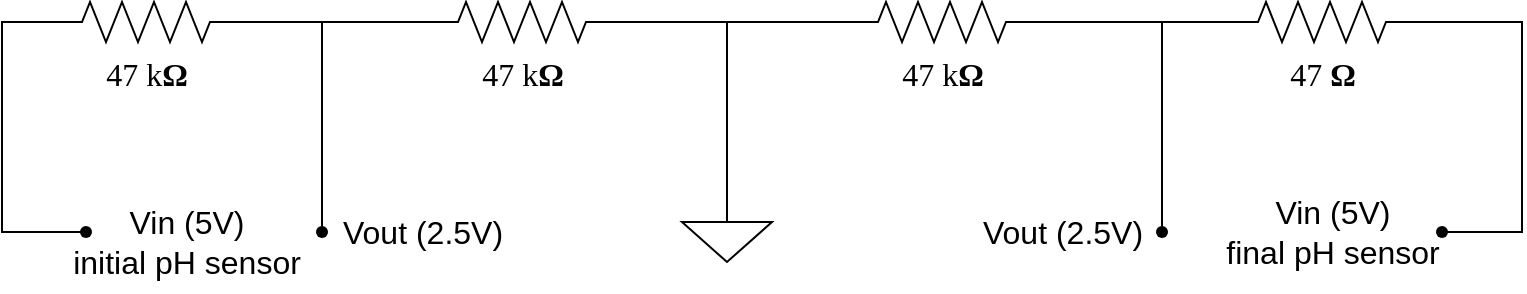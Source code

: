 <mxfile version="21.2.8" type="device">
  <diagram name="Page-1" id="7e0a89b8-554c-2b80-1dc8-d5c74ca68de4">
    <mxGraphModel dx="1235" dy="731" grid="1" gridSize="10" guides="1" tooltips="1" connect="1" arrows="1" fold="1" page="1" pageScale="1" pageWidth="1100" pageHeight="850" background="none" math="0" shadow="0">
      <root>
        <mxCell id="0" />
        <mxCell id="1" parent="0" />
        <mxCell id="wKgUK0UTeyyjZvhtWHKd-3" style="edgeStyle=orthogonalEdgeStyle;rounded=0;orthogonalLoop=1;jettySize=auto;html=1;entryX=0;entryY=0.5;entryDx=0;entryDy=0;entryPerimeter=0;endArrow=none;endFill=0;fontSize=16;" parent="1" source="wKgUK0UTeyyjZvhtWHKd-9" target="wKgUK0UTeyyjZvhtWHKd-2" edge="1">
          <mxGeometry relative="1" as="geometry">
            <mxPoint x="212.0" y="520" as="sourcePoint" />
            <Array as="points">
              <mxPoint x="240" y="520" />
              <mxPoint x="240" y="415" />
            </Array>
          </mxGeometry>
        </mxCell>
        <mxCell id="wKgUK0UTeyyjZvhtWHKd-5" style="edgeStyle=orthogonalEdgeStyle;rounded=0;orthogonalLoop=1;jettySize=auto;html=1;endArrow=none;endFill=0;fontSize=16;" parent="1" source="wKgUK0UTeyyjZvhtWHKd-2" target="wKgUK0UTeyyjZvhtWHKd-4" edge="1">
          <mxGeometry relative="1" as="geometry" />
        </mxCell>
        <mxCell id="wKgUK0UTeyyjZvhtWHKd-7" style="edgeStyle=orthogonalEdgeStyle;rounded=0;orthogonalLoop=1;jettySize=auto;html=1;endArrow=none;endFill=0;fontSize=16;" parent="1" source="wKgUK0UTeyyjZvhtWHKd-2" target="wKgUK0UTeyyjZvhtWHKd-15" edge="1">
          <mxGeometry relative="1" as="geometry">
            <mxPoint x="399.5" y="550" as="targetPoint" />
          </mxGeometry>
        </mxCell>
        <mxCell id="wKgUK0UTeyyjZvhtWHKd-2" value="47 k&lt;b style=&quot;font-size: 16px;&quot;&gt;Ω&lt;/b&gt;" style="verticalLabelPosition=bottom;shadow=0;align=center;html=1;verticalAlign=top;strokeWidth=1;shape=mxgraph.electrical.resistors.resistor_2;rounded=1;comic=0;labelBackgroundColor=none;fontFamily=Verdana;fontSize=16;" parent="1" vertex="1">
          <mxGeometry x="262" y="405" width="100" height="20" as="geometry" />
        </mxCell>
        <mxCell id="wKgUK0UTeyyjZvhtWHKd-11" style="edgeStyle=orthogonalEdgeStyle;rounded=0;orthogonalLoop=1;jettySize=auto;html=1;exitX=1;exitY=0.5;exitDx=0;exitDy=0;exitPerimeter=0;endArrow=none;endFill=0;entryX=0.5;entryY=0;entryDx=0;entryDy=0;entryPerimeter=0;fontSize=16;" parent="1" source="wKgUK0UTeyyjZvhtWHKd-4" target="wKgUK0UTeyyjZvhtWHKd-16" edge="1">
          <mxGeometry relative="1" as="geometry">
            <mxPoint x="630" y="480" as="targetPoint" />
          </mxGeometry>
        </mxCell>
        <mxCell id="wKgUK0UTeyyjZvhtWHKd-4" value="47 k&lt;b style=&quot;font-size: 16px;&quot;&gt;Ω&lt;/b&gt;" style="verticalLabelPosition=bottom;shadow=0;align=center;html=1;verticalAlign=top;strokeWidth=1;shape=mxgraph.electrical.resistors.resistor_2;rounded=1;comic=0;labelBackgroundColor=none;fontFamily=Verdana;fontSize=16;" parent="1" vertex="1">
          <mxGeometry x="450" y="405" width="100" height="20" as="geometry" />
        </mxCell>
        <mxCell id="wKgUK0UTeyyjZvhtWHKd-9" value="" style="shape=waypoint;sketch=0;fillStyle=solid;size=6;pointerEvents=1;points=[];fillColor=none;resizable=0;rotatable=0;perimeter=centerPerimeter;snapToPoint=1;verticalAlign=middle;spacingBottom=0;spacingTop=0;fontFamily=Verdana;fontSize=16;labelPosition=center;verticalLabelPosition=middle;align=left;spacingRight=0;spacingLeft=6;" parent="1" vertex="1">
          <mxGeometry x="262" y="500" width="40" height="40" as="geometry" />
        </mxCell>
        <mxCell id="wKgUK0UTeyyjZvhtWHKd-15" value="" style="shape=waypoint;sketch=0;fillStyle=solid;size=6;pointerEvents=1;points=[];fillColor=none;resizable=0;rotatable=0;perimeter=centerPerimeter;snapToPoint=1;verticalAlign=top;spacingBottom=0;spacingTop=-5;fontFamily=Verdana;fontSize=16;" parent="1" vertex="1">
          <mxGeometry x="380" y="500" width="40" height="40" as="geometry" />
        </mxCell>
        <mxCell id="wKgUK0UTeyyjZvhtWHKd-16" value="" style="pointerEvents=1;verticalLabelPosition=bottom;shadow=0;align=center;html=1;verticalAlign=top;shape=mxgraph.electrical.signal_sources.signal_ground;fontSize=16;" parent="1" vertex="1">
          <mxGeometry x="580" y="505" width="45" height="30" as="geometry" />
        </mxCell>
        <mxCell id="wKgUK0UTeyyjZvhtWHKd-17" value="Vin (5V)&lt;br style=&quot;font-size: 16px;&quot;&gt;initial pH sensor" style="text;html=1;align=center;verticalAlign=middle;resizable=0;points=[];autosize=1;strokeColor=none;fillColor=none;fontSize=16;" parent="1" vertex="1">
          <mxGeometry x="262" y="500" width="140" height="50" as="geometry" />
        </mxCell>
        <mxCell id="wKgUK0UTeyyjZvhtWHKd-18" value="Vout (2.5V)" style="text;html=1;align=center;verticalAlign=middle;resizable=0;points=[];autosize=1;strokeColor=none;fillColor=none;fontSize=16;" parent="1" vertex="1">
          <mxGeometry x="400" y="505" width="100" height="30" as="geometry" />
        </mxCell>
        <mxCell id="wKgUK0UTeyyjZvhtWHKd-31" style="edgeStyle=orthogonalEdgeStyle;rounded=0;orthogonalLoop=1;jettySize=auto;html=1;endArrow=none;endFill=0;fontSize=16;" parent="1" source="wKgUK0UTeyyjZvhtWHKd-25" target="wKgUK0UTeyyjZvhtWHKd-16" edge="1">
          <mxGeometry relative="1" as="geometry" />
        </mxCell>
        <mxCell id="wKgUK0UTeyyjZvhtWHKd-40" style="edgeStyle=orthogonalEdgeStyle;rounded=0;orthogonalLoop=1;jettySize=auto;html=1;entryX=0;entryY=0.5;entryDx=0;entryDy=0;entryPerimeter=0;endArrow=none;endFill=0;fontSize=16;" parent="1" source="wKgUK0UTeyyjZvhtWHKd-25" target="wKgUK0UTeyyjZvhtWHKd-34" edge="1">
          <mxGeometry relative="1" as="geometry" />
        </mxCell>
        <mxCell id="wKgUK0UTeyyjZvhtWHKd-25" value="47 k&lt;b style=&quot;font-size: 16px;&quot;&gt;Ω&lt;/b&gt;" style="verticalLabelPosition=bottom;shadow=0;align=center;html=1;verticalAlign=top;strokeWidth=1;shape=mxgraph.electrical.resistors.resistor_2;rounded=1;comic=0;labelBackgroundColor=none;fontFamily=Verdana;fontSize=16;" parent="1" vertex="1">
          <mxGeometry x="660" y="405" width="100" height="20" as="geometry" />
        </mxCell>
        <mxCell id="wKgUK0UTeyyjZvhtWHKd-37" style="edgeStyle=orthogonalEdgeStyle;rounded=0;orthogonalLoop=1;jettySize=auto;html=1;exitX=0;exitY=0.5;exitDx=0;exitDy=0;exitPerimeter=0;endArrow=none;endFill=0;entryX=0.536;entryY=-0.075;entryDx=0;entryDy=0;entryPerimeter=0;fontSize=16;" parent="1" source="wKgUK0UTeyyjZvhtWHKd-34" target="wKgUK0UTeyyjZvhtWHKd-41" edge="1">
          <mxGeometry relative="1" as="geometry">
            <Array as="points">
              <mxPoint x="820" y="415" />
            </Array>
          </mxGeometry>
        </mxCell>
        <mxCell id="wKgUK0UTeyyjZvhtWHKd-39" style="edgeStyle=orthogonalEdgeStyle;rounded=0;orthogonalLoop=1;jettySize=auto;html=1;exitX=1;exitY=0.5;exitDx=0;exitDy=0;exitPerimeter=0;endArrow=none;endFill=0;entryX=0.65;entryY=0.446;entryDx=0;entryDy=0;entryPerimeter=0;fontSize=16;" parent="1" source="wKgUK0UTeyyjZvhtWHKd-34" target="wKgUK0UTeyyjZvhtWHKd-42" edge="1">
          <mxGeometry relative="1" as="geometry">
            <Array as="points">
              <mxPoint x="1000" y="415" />
              <mxPoint x="1000" y="520" />
            </Array>
          </mxGeometry>
        </mxCell>
        <mxCell id="wKgUK0UTeyyjZvhtWHKd-34" value="47&amp;nbsp;&lt;b style=&quot;font-size: 16px;&quot;&gt;Ω&lt;/b&gt;" style="verticalLabelPosition=bottom;shadow=0;align=center;html=1;verticalAlign=top;strokeWidth=1;shape=mxgraph.electrical.resistors.resistor_2;rounded=1;comic=0;labelBackgroundColor=none;fontFamily=Verdana;fontSize=16;" parent="1" vertex="1">
          <mxGeometry x="850" y="405" width="100" height="20" as="geometry" />
        </mxCell>
        <mxCell id="wKgUK0UTeyyjZvhtWHKd-35" value="Vout (2.5V)" style="text;html=1;align=center;verticalAlign=middle;resizable=0;points=[];autosize=1;strokeColor=none;fillColor=none;fontSize=16;" parent="1" vertex="1">
          <mxGeometry x="720" y="505" width="100" height="30" as="geometry" />
        </mxCell>
        <mxCell id="wKgUK0UTeyyjZvhtWHKd-41" value="" style="shape=waypoint;sketch=0;fillStyle=solid;size=6;pointerEvents=1;points=[];fillColor=none;resizable=0;rotatable=0;perimeter=centerPerimeter;snapToPoint=1;verticalAlign=top;spacingBottom=0;spacingTop=-5;fontFamily=Verdana;fontSize=16;" parent="1" vertex="1">
          <mxGeometry x="800" y="500" width="40" height="40" as="geometry" />
        </mxCell>
        <mxCell id="wKgUK0UTeyyjZvhtWHKd-42" value="" style="shape=waypoint;sketch=0;fillStyle=solid;size=6;pointerEvents=1;points=[];fillColor=none;resizable=0;rotatable=0;perimeter=centerPerimeter;snapToPoint=1;verticalAlign=top;spacingBottom=0;spacingTop=-5;fontFamily=Verdana;fontSize=16;" parent="1" vertex="1">
          <mxGeometry x="940" y="500" width="40" height="40" as="geometry" />
        </mxCell>
        <mxCell id="wKgUK0UTeyyjZvhtWHKd-47" value="Vin (5V)&lt;br style=&quot;font-size: 16px;&quot;&gt;final pH sensor" style="text;html=1;align=center;verticalAlign=middle;resizable=0;points=[];autosize=1;strokeColor=none;fillColor=none;fontSize=16;" parent="1" vertex="1">
          <mxGeometry x="840" y="495" width="130" height="50" as="geometry" />
        </mxCell>
      </root>
    </mxGraphModel>
  </diagram>
</mxfile>
